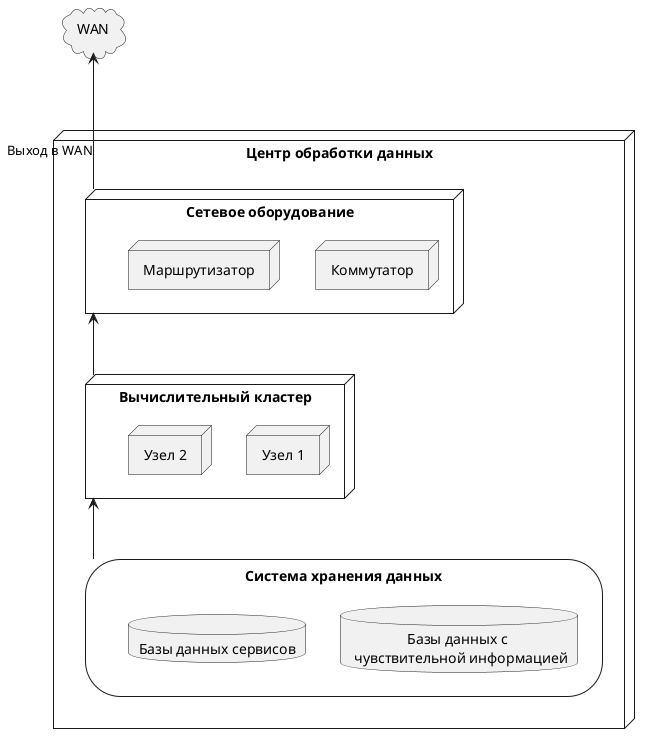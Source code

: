 @startuml
skinparam defaultTextAlignment center
skinparam linetype ortho

node "Центр обработки данных" as OnPrem {
  node "Сетевое оборудование" as NetwoekEquipment {
    node "Коммутатор" as Switch
    node "Маршрутизатор" as Router
  }

  node "Вычислительный кластер" as Server {
    node "Узел 1" as Node1
    node "Узел 2" as Node2
  }

  storage "Система хранения данных" as DSS {
      database "Базы данных с \n чувствительной информацией" as localSensetiveDB
      database "Базы данных сервисов" as localDB
  }
}

cloud "WAN" as WAN 


DSS -Up--> Server : " "
Server -Up--> NetwoekEquipment : " "
NetwoekEquipment -Up--> WAN : "Выход в WAN"